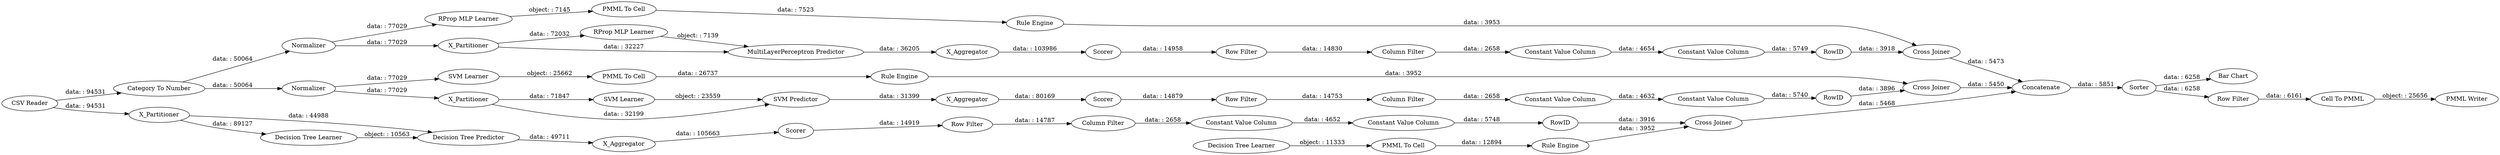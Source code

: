 digraph {
	"-5492788415632891136_32" [label="MultiLayerPerceptron Predictor"]
	"-8846769848198561205_292" [label="Constant Value Column"]
	"-5492788415632891136_38" [label="Cross Joiner"]
	"-5492788415632891136_39" [label=Normalizer]
	"602448843492248237_33" [label="Decision Tree Learner"]
	"-6708579764545488422_34" [label="Rule Engine"]
	"-6469920959778387787_34" [label="PMML To Cell"]
	"1062860810784692944_2" [label=X_Partitioner]
	"5869574234992379470_31" [label="SVM Learner"]
	"-1204502194219279740_290" [label="Constant Value Column"]
	"-5492788415632891136_31" [label="RProp MLP Learner"]
	"602448843492248237_28" [label="PMML To Cell"]
	"1062860810784692944_31" [label="Decision Tree Learner"]
	"-6469920959778387787_35" [label="Rule Engine"]
	"-1204502194219279740_292" [label="Constant Value Column"]
	"-6469920959778387787_33" [label="SVM Learner"]
	"5869574234992379470_39" [label="Cross Joiner"]
	"-9157807135270346999_294" [label="Column Filter"]
	"1868899515508457913_58" [label="Category To Number"]
	"1062860810784692944_39" [label=Scorer]
	"-8846769848198561205_293" [label=RowID]
	"1062860810784692944_32" [label="Decision Tree Predictor"]
	"-8846769848198561205_9" [label="Row Filter"]
	"-1204502194219279740_293" [label=RowID]
	"1868899515508457913_59" [label="Bar Chart"]
	"-6708579764545488422_35" [label="RProp MLP Learner"]
	"5869574234992379470_41" [label=Scorer]
	"602448843492248237_34" [label="Rule Engine"]
	"-5492788415632891136_7" [label=X_Aggregator]
	"-9157807135270346999_290" [label="Constant Value Column"]
	"5869574234992379470_32" [label="SVM Predictor"]
	"1062860810784692944_38" [label="Cross Joiner"]
	"1868899515508457913_52" [label=Sorter]
	"-9157807135270346999_9" [label="Row Filter"]
	"-1204502194219279740_294" [label="Column Filter"]
	"1868899515508457913_54" [label="Cell To PMML"]
	"-8846769848198561205_290" [label="Constant Value Column"]
	"1868899515508457913_53" [label="Row Filter"]
	"-5492788415632891136_40" [label=Scorer]
	"5869574234992379470_7" [label=X_Aggregator]
	"1868899515508457913_62" [label="CSV Reader"]
	"5869574234992379470_40" [label=Normalizer]
	"1868899515508457913_60" [label=Concatenate]
	"-9157807135270346999_292" [label="Constant Value Column"]
	"1868899515508457913_61" [label="PMML Writer"]
	"1062860810784692944_7" [label=X_Aggregator]
	"5869574234992379470_2" [label=X_Partitioner]
	"-8846769848198561205_294" [label="Column Filter"]
	"-6708579764545488422_22" [label="PMML To Cell"]
	"-5492788415632891136_2" [label=X_Partitioner]
	"-1204502194219279740_9" [label="Row Filter"]
	"-9157807135270346999_293" [label=RowID]
	"-8846769848198561205_290" -> "-8846769848198561205_292" [label="data: : 4652"]
	"1062860810784692944_32" -> "1062860810784692944_7" [label="data: : 49711"]
	"-5492788415632891136_2" -> "-5492788415632891136_32" [label="data: : 32227"]
	"-8846769848198561205_293" -> "1062860810784692944_38" [label="data: : 3916"]
	"-8846769848198561205_294" -> "-8846769848198561205_290" [label="data: : 2658"]
	"-1204502194219279740_293" -> "5869574234992379470_39" [label="data: : 3896"]
	"5869574234992379470_40" -> "-6469920959778387787_33" [label="data: : 77029"]
	"-6708579764545488422_22" -> "-6708579764545488422_34" [label="data: : 7523"]
	"1062860810784692944_38" -> "1868899515508457913_60" [label="data: : 5468"]
	"1868899515508457913_53" -> "1868899515508457913_54" [label="data: : 6161"]
	"1062860810784692944_7" -> "1062860810784692944_39" [label="data: : 105663"]
	"1062860810784692944_39" -> "-8846769848198561205_9" [label="data: : 14919"]
	"602448843492248237_34" -> "1062860810784692944_38" [label="data: : 3952"]
	"-5492788415632891136_2" -> "-5492788415632891136_31" [label="data: : 72032"]
	"5869574234992379470_2" -> "5869574234992379470_32" [label="data: : 32199"]
	"5869574234992379470_2" -> "5869574234992379470_31" [label="data: : 71847"]
	"1868899515508457913_62" -> "1868899515508457913_58" [label="data: : 94531"]
	"-9157807135270346999_9" -> "-9157807135270346999_294" [label="data: : 14830"]
	"-6708579764545488422_35" -> "-6708579764545488422_22" [label="object: : 7145"]
	"-6708579764545488422_34" -> "-5492788415632891136_38" [label="data: : 3953"]
	"1062860810784692944_2" -> "1062860810784692944_31" [label="data: : 89127"]
	"5869574234992379470_32" -> "5869574234992379470_7" [label="data: : 31399"]
	"5869574234992379470_40" -> "5869574234992379470_2" [label="data: : 77029"]
	"-8846769848198561205_9" -> "-8846769848198561205_294" [label="data: : 14787"]
	"-1204502194219279740_294" -> "-1204502194219279740_290" [label="data: : 2658"]
	"-9157807135270346999_294" -> "-9157807135270346999_290" [label="data: : 2658"]
	"-9157807135270346999_292" -> "-9157807135270346999_293" [label="data: : 5749"]
	"1868899515508457913_52" -> "1868899515508457913_53" [label="data: : 6258"]
	"1062860810784692944_2" -> "1062860810784692944_32" [label="data: : 44988"]
	"5869574234992379470_41" -> "-1204502194219279740_9" [label="data: : 14879"]
	"602448843492248237_33" -> "602448843492248237_28" [label="object: : 11333"]
	"-5492788415632891136_7" -> "-5492788415632891136_40" [label="data: : 103986"]
	"-1204502194219279740_292" -> "-1204502194219279740_293" [label="data: : 5740"]
	"1868899515508457913_62" -> "1062860810784692944_2" [label="data: : 94531"]
	"5869574234992379470_39" -> "1868899515508457913_60" [label="data: : 5450"]
	"1868899515508457913_60" -> "1868899515508457913_52" [label="data: : 5851"]
	"-5492788415632891136_38" -> "1868899515508457913_60" [label="data: : 5473"]
	"-5492788415632891136_39" -> "-6708579764545488422_35" [label="data: : 77029"]
	"-5492788415632891136_39" -> "-5492788415632891136_2" [label="data: : 77029"]
	"5869574234992379470_31" -> "5869574234992379470_32" [label="object: : 23559"]
	"1868899515508457913_58" -> "-5492788415632891136_39" [label="data: : 50064"]
	"-9157807135270346999_293" -> "-5492788415632891136_38" [label="data: : 3918"]
	"-1204502194219279740_290" -> "-1204502194219279740_292" [label="data: : 4632"]
	"-5492788415632891136_31" -> "-5492788415632891136_32" [label="object: : 7139"]
	"-6469920959778387787_35" -> "5869574234992379470_39" [label="data: : 3952"]
	"1868899515508457913_54" -> "1868899515508457913_61" [label="object: : 25656"]
	"1868899515508457913_58" -> "5869574234992379470_40" [label="data: : 50064"]
	"-9157807135270346999_290" -> "-9157807135270346999_292" [label="data: : 4654"]
	"-1204502194219279740_9" -> "-1204502194219279740_294" [label="data: : 14753"]
	"-5492788415632891136_32" -> "-5492788415632891136_7" [label="data: : 36205"]
	"-5492788415632891136_40" -> "-9157807135270346999_9" [label="data: : 14958"]
	"1062860810784692944_31" -> "1062860810784692944_32" [label="object: : 10563"]
	"-6469920959778387787_33" -> "-6469920959778387787_34" [label="object: : 25662"]
	"-8846769848198561205_292" -> "-8846769848198561205_293" [label="data: : 5748"]
	"-6469920959778387787_34" -> "-6469920959778387787_35" [label="data: : 26737"]
	"602448843492248237_28" -> "602448843492248237_34" [label="data: : 12894"]
	"1868899515508457913_52" -> "1868899515508457913_59" [label="data: : 6258"]
	"5869574234992379470_7" -> "5869574234992379470_41" [label="data: : 80169"]
	rankdir=LR
}
